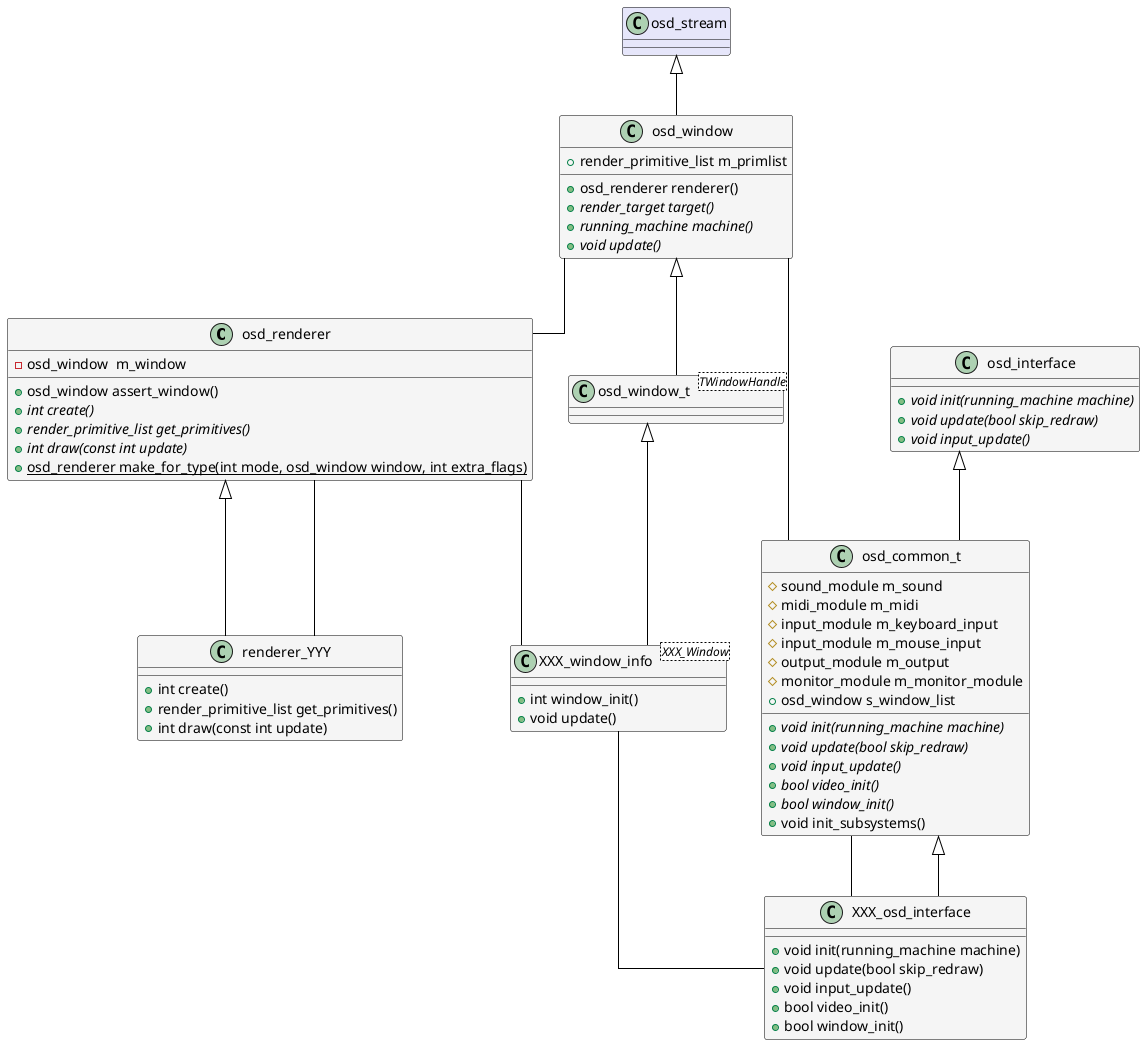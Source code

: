 @startuml mame

skinparam LineType ortho
skinparam ArrowColor black
skinparam Shadowing false

skinparam class {
    BackgroundColor WhiteSmoke
    BorderColor black
}

class osd_renderer {
    -osd_window  m_window
    +osd_window assert_window()
    {abstract} +int create()
    {abstract} +render_primitive_list get_primitives()
    {abstract} +int draw(const int update)
    {static} +osd_renderer make_for_type(int mode, osd_window window, int extra_flags)
}

class renderer_YYY extends osd_renderer {    
    +int create()
    +render_primitive_list get_primitives()    
    +int draw(const int update)
}

osd_window -- osd_renderer
renderer_YYY -- osd_renderer

class osd_window_t<TWindowHandle> extends osd_window

class osd_stream #Lavender

class osd_window extends osd_stream {    
    +render_primitive_list m_primlist
    +osd_renderer renderer()        
    {abstract} +render_target target()    
    {abstract} +running_machine machine()
    {abstract} +void update()    
}

class XXX_window_info<XXX_Window> extends osd_window_t {    
    +int window_init()
    +void update()
}

osd_renderer -- XXX_window_info
osd_common_t -- XXX_osd_interface
XXX_window_info -- XXX_osd_interface

class XXX_osd_interface extends osd_common_t {
    +void init(running_machine machine)
    +void update(bool skip_redraw)
    +void input_update()
    +bool video_init()
    +bool window_init()
}

osd_window -- osd_common_t

class osd_interface {
	{abstract} +void init(running_machine machine)
	{abstract} +void update(bool skip_redraw)
	{abstract} +void input_update()
}

class osd_common_t extends osd_interface {
    #sound_module m_sound
    #midi_module m_midi
    #input_module m_keyboard_input
    #input_module m_mouse_input 
    #output_module m_output
    #monitor_module m_monitor_module
    +osd_window s_window_list
    {abstract} + void init(running_machine machine)
    {abstract} + void update(bool skip_redraw)
    {abstract} + void input_update()
    {abstract} +bool video_init()
    {abstract} +bool window_init()
    +void init_subsystems()
}

@enduml